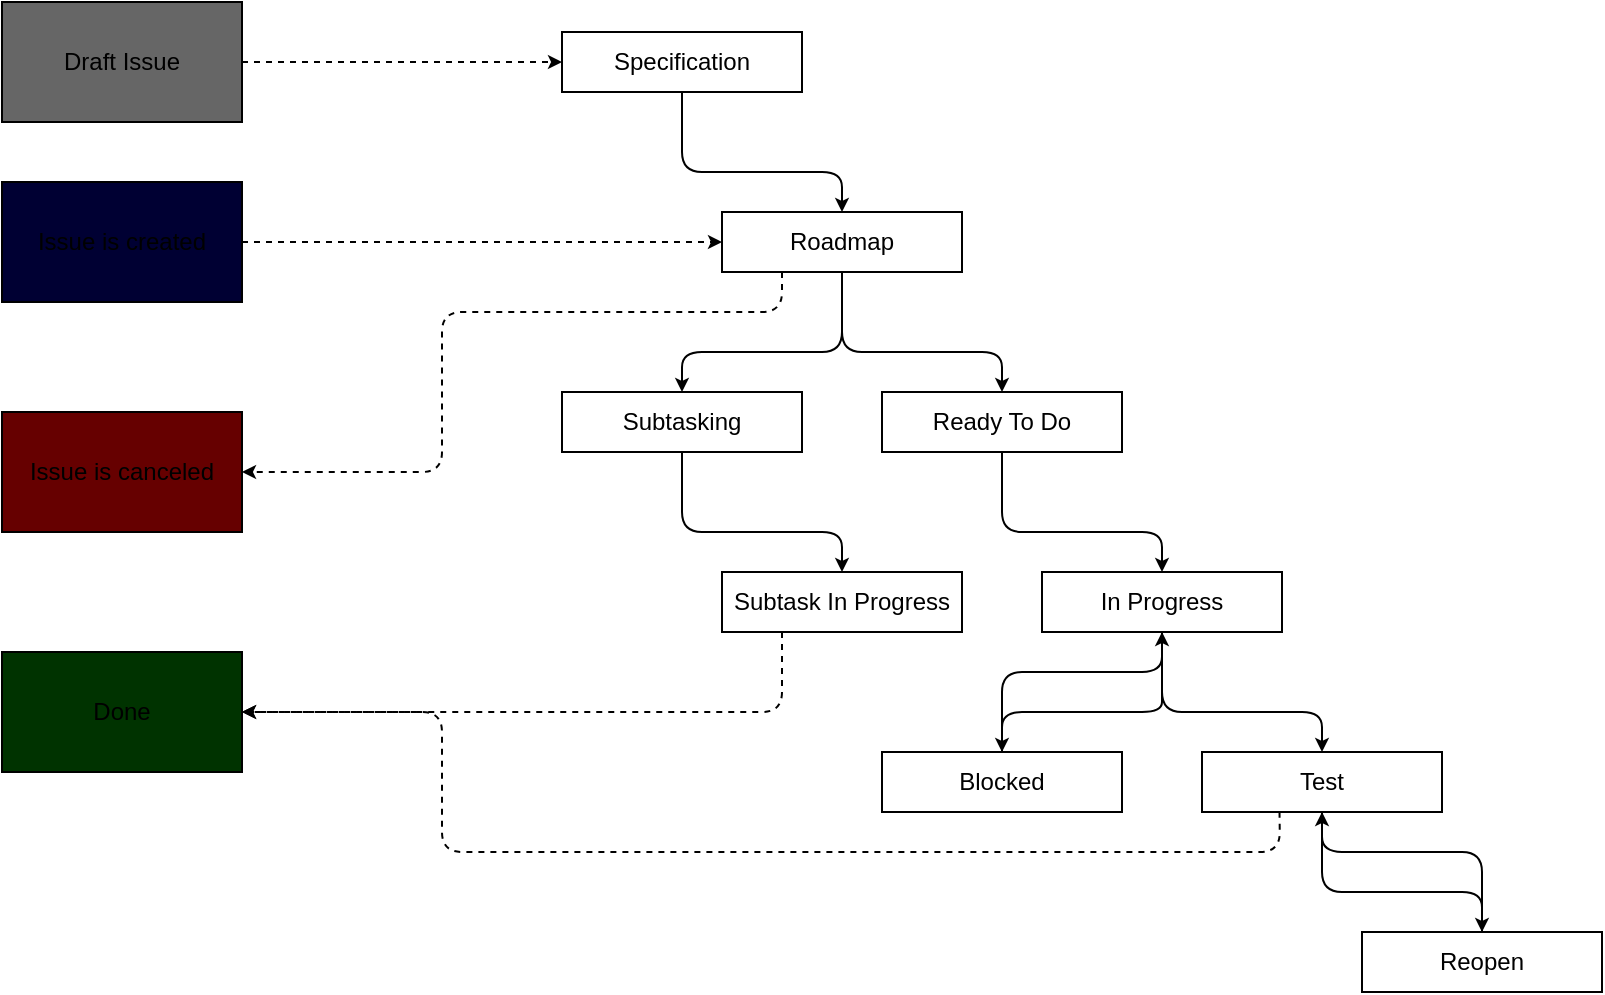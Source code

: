 <mxfile>
    <diagram id="U_51r9Zxw5MsyZktM6Ey" name="Page-1">
        <mxGraphModel dx="1352" dy="852" grid="1" gridSize="10" guides="1" tooltips="1" connect="1" arrows="1" fold="1" page="1" pageScale="1" pageWidth="827" pageHeight="1169" math="0" shadow="0">
            <root>
                <mxCell id="0"/>
                <mxCell id="1" parent="0"/>
                <mxCell id="4" style="edgeStyle=none;html=1;entryX=0;entryY=0.5;entryDx=0;entryDy=0;exitX=1;exitY=0.5;exitDx=0;exitDy=0;endSize=4;dashed=1;" parent="1" source="2" target="3" edge="1">
                    <mxGeometry relative="1" as="geometry">
                        <Array as="points"/>
                    </mxGeometry>
                </mxCell>
                <mxCell id="2" value="Issue is created" style="rounded=0;whiteSpace=wrap;html=1;fillColor=#000033;" parent="1" vertex="1">
                    <mxGeometry x="40" y="105" width="120" height="60" as="geometry"/>
                </mxCell>
                <mxCell id="6" style="edgeStyle=none;html=1;entryX=0.5;entryY=0;entryDx=0;entryDy=0;endSize=4;" parent="1" source="3" target="5" edge="1">
                    <mxGeometry relative="1" as="geometry">
                        <Array as="points">
                            <mxPoint x="460" y="190"/>
                            <mxPoint x="540" y="190"/>
                        </Array>
                    </mxGeometry>
                </mxCell>
                <mxCell id="23" style="edgeStyle=none;html=1;entryX=1;entryY=0.5;entryDx=0;entryDy=0;endSize=4;startArrow=none;exitX=0.25;exitY=1;exitDx=0;exitDy=0;dashed=1;" parent="1" source="3" target="19" edge="1">
                    <mxGeometry relative="1" as="geometry">
                        <Array as="points">
                            <mxPoint x="430" y="170"/>
                            <mxPoint x="260" y="170"/>
                            <mxPoint x="260" y="250"/>
                        </Array>
                        <mxPoint x="310" y="180" as="sourcePoint"/>
                    </mxGeometry>
                </mxCell>
                <mxCell id="3" value="Roadmap" style="rounded=0;whiteSpace=wrap;html=1;" parent="1" vertex="1">
                    <mxGeometry x="400" y="120" width="120" height="30" as="geometry"/>
                </mxCell>
                <mxCell id="8" style="edgeStyle=none;html=1;exitX=0.5;exitY=1;exitDx=0;exitDy=0;entryX=0.5;entryY=0;entryDx=0;entryDy=0;endSize=4;" parent="1" source="5" target="7" edge="1">
                    <mxGeometry relative="1" as="geometry">
                        <Array as="points">
                            <mxPoint x="540" y="280"/>
                            <mxPoint x="620" y="280"/>
                        </Array>
                    </mxGeometry>
                </mxCell>
                <mxCell id="5" value="Ready To Do" style="rounded=0;whiteSpace=wrap;html=1;" parent="1" vertex="1">
                    <mxGeometry x="480" y="210" width="120" height="30" as="geometry"/>
                </mxCell>
                <mxCell id="10" style="edgeStyle=none;html=1;entryX=0.5;entryY=0;entryDx=0;entryDy=0;endSize=4;" parent="1" source="7" target="9" edge="1">
                    <mxGeometry relative="1" as="geometry">
                        <Array as="points">
                            <mxPoint x="620" y="370"/>
                            <mxPoint x="700" y="370"/>
                        </Array>
                    </mxGeometry>
                </mxCell>
                <mxCell id="21" style="edgeStyle=none;html=1;endSize=4;" parent="1" source="7" edge="1">
                    <mxGeometry relative="1" as="geometry">
                        <Array as="points">
                            <mxPoint x="620" y="350"/>
                            <mxPoint x="620" y="370"/>
                            <mxPoint x="540" y="370"/>
                        </Array>
                        <mxPoint x="540" y="390" as="targetPoint"/>
                    </mxGeometry>
                </mxCell>
                <mxCell id="7" value="In Progress" style="rounded=0;whiteSpace=wrap;html=1;" parent="1" vertex="1">
                    <mxGeometry x="560" y="300" width="120" height="30" as="geometry"/>
                </mxCell>
                <mxCell id="14" style="edgeStyle=none;html=1;entryX=0.5;entryY=0;entryDx=0;entryDy=0;endSize=4;" parent="1" source="9" target="13" edge="1">
                    <mxGeometry relative="1" as="geometry">
                        <Array as="points">
                            <mxPoint x="700" y="460"/>
                            <mxPoint x="780" y="460"/>
                        </Array>
                    </mxGeometry>
                </mxCell>
                <mxCell id="9" value="Test" style="rounded=0;whiteSpace=wrap;html=1;" parent="1" vertex="1">
                    <mxGeometry x="640" y="390" width="120" height="30" as="geometry"/>
                </mxCell>
                <mxCell id="11" value="Done" style="rounded=0;whiteSpace=wrap;html=1;fillColor=#003300;" parent="1" vertex="1">
                    <mxGeometry x="40" y="340" width="120" height="60" as="geometry"/>
                </mxCell>
                <mxCell id="15" style="edgeStyle=none;html=1;entryX=0.5;entryY=1;entryDx=0;entryDy=0;endSize=4;" parent="1" source="13" target="9" edge="1">
                    <mxGeometry relative="1" as="geometry">
                        <Array as="points">
                            <mxPoint x="780" y="440"/>
                            <mxPoint x="700" y="440"/>
                        </Array>
                    </mxGeometry>
                </mxCell>
                <mxCell id="13" value="Reopen" style="rounded=0;whiteSpace=wrap;html=1;" parent="1" vertex="1">
                    <mxGeometry x="720" y="480" width="120" height="30" as="geometry"/>
                </mxCell>
                <mxCell id="18" style="edgeStyle=none;html=1;entryX=1;entryY=0.5;entryDx=0;entryDy=0;exitX=0.25;exitY=1;exitDx=0;exitDy=0;endSize=4;dashed=1;" parent="1" source="16" target="11" edge="1">
                    <mxGeometry relative="1" as="geometry">
                        <Array as="points">
                            <mxPoint x="430" y="370"/>
                        </Array>
                    </mxGeometry>
                </mxCell>
                <mxCell id="16" value="Subtask In Progress" style="rounded=0;whiteSpace=wrap;html=1;" parent="1" vertex="1">
                    <mxGeometry x="400" y="300" width="120" height="30" as="geometry"/>
                </mxCell>
                <mxCell id="17" style="edgeStyle=none;html=1;exitX=0.5;exitY=1;exitDx=0;exitDy=0;entryX=0.5;entryY=0;entryDx=0;entryDy=0;endSize=4;" parent="1" source="26" target="16" edge="1">
                    <mxGeometry relative="1" as="geometry">
                        <Array as="points">
                            <mxPoint x="380" y="280"/>
                            <mxPoint x="460" y="280"/>
                        </Array>
                        <mxPoint x="550" y="250" as="sourcePoint"/>
                        <mxPoint x="570" y="285" as="targetPoint"/>
                    </mxGeometry>
                </mxCell>
                <mxCell id="19" value="Issue is canceled" style="rounded=0;whiteSpace=wrap;html=1;fillColor=#660000;" parent="1" vertex="1">
                    <mxGeometry x="40" y="220" width="120" height="60" as="geometry"/>
                </mxCell>
                <mxCell id="22" style="edgeStyle=none;html=1;entryX=0.5;entryY=1;entryDx=0;entryDy=0;endSize=4;exitX=0.5;exitY=0;exitDx=0;exitDy=0;" parent="1" source="20" target="7" edge="1">
                    <mxGeometry relative="1" as="geometry">
                        <Array as="points">
                            <mxPoint x="540" y="350"/>
                            <mxPoint x="620" y="350"/>
                        </Array>
                    </mxGeometry>
                </mxCell>
                <mxCell id="20" value="Blocked" style="rounded=0;whiteSpace=wrap;html=1;" parent="1" vertex="1">
                    <mxGeometry x="480" y="390" width="120" height="30" as="geometry"/>
                </mxCell>
                <mxCell id="26" value="Subtasking" style="rounded=0;whiteSpace=wrap;html=1;" vertex="1" parent="1">
                    <mxGeometry x="320" y="210" width="120" height="30" as="geometry"/>
                </mxCell>
                <mxCell id="28" style="edgeStyle=none;html=1;entryX=0.5;entryY=0;entryDx=0;entryDy=0;endSize=4;exitX=0.5;exitY=1;exitDx=0;exitDy=0;" edge="1" parent="1" source="3" target="26">
                    <mxGeometry relative="1" as="geometry">
                        <Array as="points">
                            <mxPoint x="460" y="190"/>
                            <mxPoint x="380" y="190"/>
                        </Array>
                        <mxPoint x="470" y="160" as="sourcePoint"/>
                        <mxPoint x="550" y="220" as="targetPoint"/>
                    </mxGeometry>
                </mxCell>
                <mxCell id="29" style="edgeStyle=none;html=1;entryX=1;entryY=0.5;entryDx=0;entryDy=0;exitX=0.323;exitY=0.996;exitDx=0;exitDy=0;endSize=4;exitPerimeter=0;dashed=1;" edge="1" parent="1" source="9" target="11">
                    <mxGeometry relative="1" as="geometry">
                        <Array as="points">
                            <mxPoint x="679" y="440"/>
                            <mxPoint x="260" y="440"/>
                            <mxPoint x="260" y="370"/>
                        </Array>
                        <mxPoint x="440" y="340" as="sourcePoint"/>
                        <mxPoint x="170" y="380" as="targetPoint"/>
                    </mxGeometry>
                </mxCell>
                <mxCell id="30" value="Specification" style="rounded=0;whiteSpace=wrap;html=1;" vertex="1" parent="1">
                    <mxGeometry x="320" y="30" width="120" height="30" as="geometry"/>
                </mxCell>
                <mxCell id="31" style="edgeStyle=none;html=1;endSize=4;exitX=0.5;exitY=1;exitDx=0;exitDy=0;entryX=0.5;entryY=0;entryDx=0;entryDy=0;" edge="1" parent="1" source="30" target="3">
                    <mxGeometry relative="1" as="geometry">
                        <Array as="points">
                            <mxPoint x="380" y="100"/>
                            <mxPoint x="460" y="100"/>
                        </Array>
                        <mxPoint x="380.0" y="60.0" as="sourcePoint"/>
                        <mxPoint x="520" y="90" as="targetPoint"/>
                    </mxGeometry>
                </mxCell>
                <mxCell id="32" value="Draft Issue" style="rounded=0;whiteSpace=wrap;html=1;fillColor=#666666;" vertex="1" parent="1">
                    <mxGeometry x="40" y="15" width="120" height="60" as="geometry"/>
                </mxCell>
                <mxCell id="33" style="edgeStyle=none;html=1;entryX=0;entryY=0.5;entryDx=0;entryDy=0;exitX=1;exitY=0.5;exitDx=0;exitDy=0;endSize=4;dashed=1;" edge="1" parent="1" source="32" target="30">
                    <mxGeometry relative="1" as="geometry">
                        <Array as="points"/>
                        <mxPoint x="170.0" y="145.0" as="sourcePoint"/>
                        <mxPoint x="410.0" y="145.0" as="targetPoint"/>
                    </mxGeometry>
                </mxCell>
            </root>
        </mxGraphModel>
    </diagram>
</mxfile>